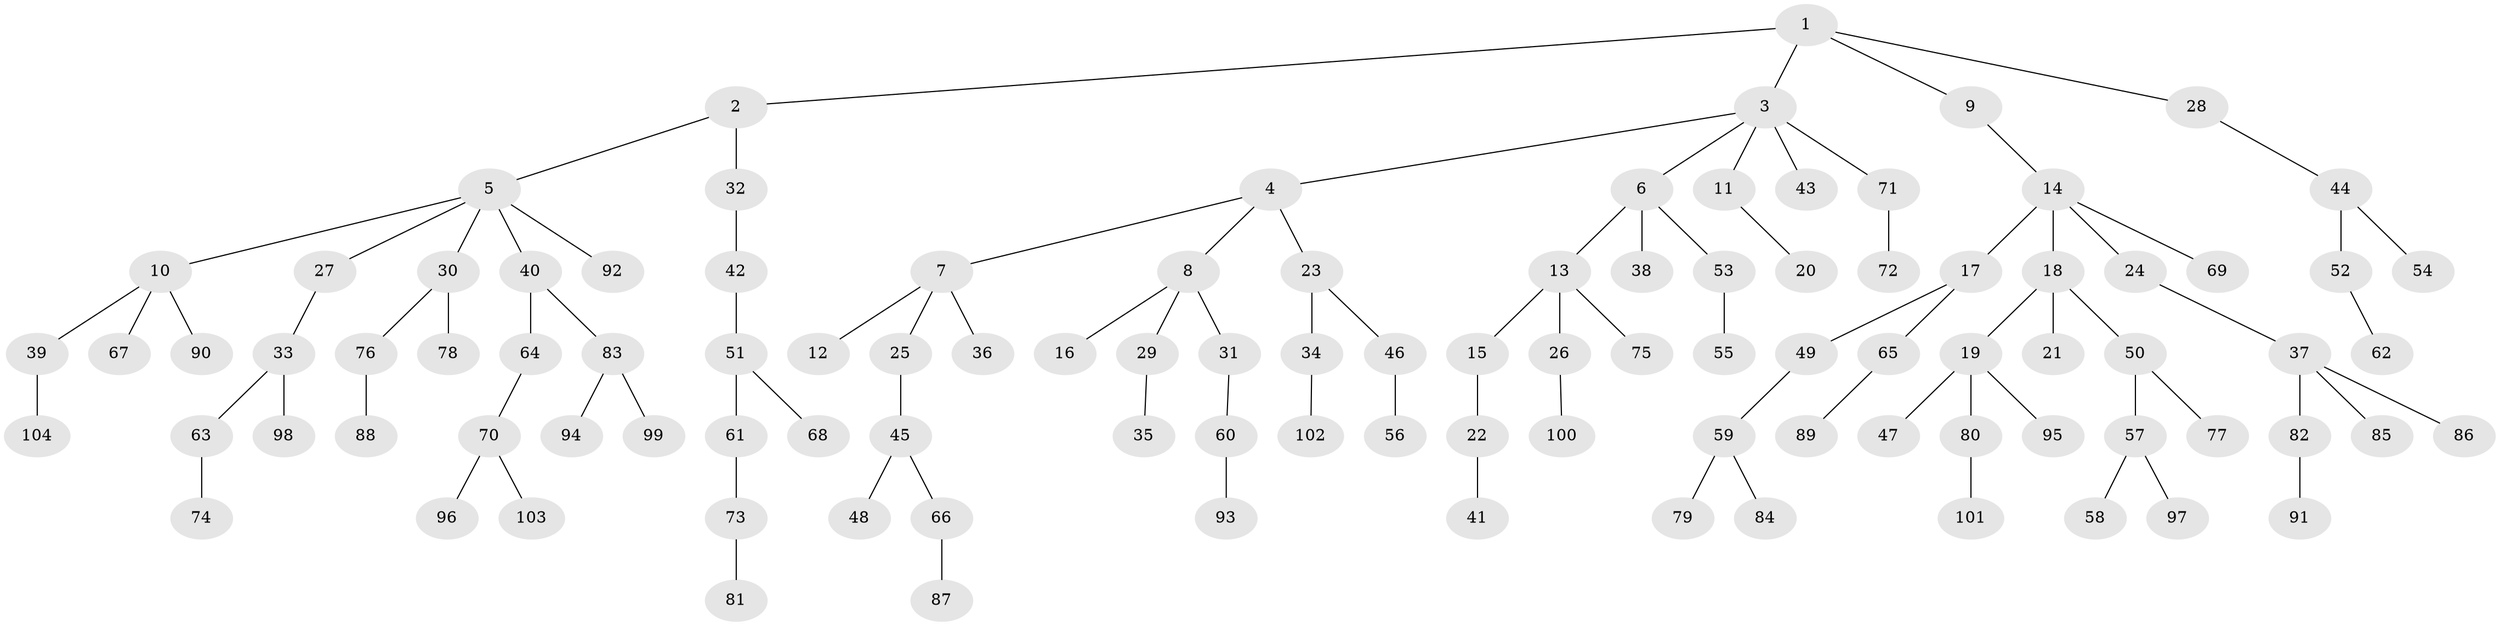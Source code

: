 // coarse degree distribution, {5: 0.05970149253731343, 8: 0.014925373134328358, 3: 0.1791044776119403, 2: 0.22388059701492538, 1: 0.5074626865671642, 4: 0.014925373134328358}
// Generated by graph-tools (version 1.1) at 2025/24/03/03/25 07:24:06]
// undirected, 104 vertices, 103 edges
graph export_dot {
graph [start="1"]
  node [color=gray90,style=filled];
  1;
  2;
  3;
  4;
  5;
  6;
  7;
  8;
  9;
  10;
  11;
  12;
  13;
  14;
  15;
  16;
  17;
  18;
  19;
  20;
  21;
  22;
  23;
  24;
  25;
  26;
  27;
  28;
  29;
  30;
  31;
  32;
  33;
  34;
  35;
  36;
  37;
  38;
  39;
  40;
  41;
  42;
  43;
  44;
  45;
  46;
  47;
  48;
  49;
  50;
  51;
  52;
  53;
  54;
  55;
  56;
  57;
  58;
  59;
  60;
  61;
  62;
  63;
  64;
  65;
  66;
  67;
  68;
  69;
  70;
  71;
  72;
  73;
  74;
  75;
  76;
  77;
  78;
  79;
  80;
  81;
  82;
  83;
  84;
  85;
  86;
  87;
  88;
  89;
  90;
  91;
  92;
  93;
  94;
  95;
  96;
  97;
  98;
  99;
  100;
  101;
  102;
  103;
  104;
  1 -- 2;
  1 -- 3;
  1 -- 9;
  1 -- 28;
  2 -- 5;
  2 -- 32;
  3 -- 4;
  3 -- 6;
  3 -- 11;
  3 -- 43;
  3 -- 71;
  4 -- 7;
  4 -- 8;
  4 -- 23;
  5 -- 10;
  5 -- 27;
  5 -- 30;
  5 -- 40;
  5 -- 92;
  6 -- 13;
  6 -- 38;
  6 -- 53;
  7 -- 12;
  7 -- 25;
  7 -- 36;
  8 -- 16;
  8 -- 29;
  8 -- 31;
  9 -- 14;
  10 -- 39;
  10 -- 67;
  10 -- 90;
  11 -- 20;
  13 -- 15;
  13 -- 26;
  13 -- 75;
  14 -- 17;
  14 -- 18;
  14 -- 24;
  14 -- 69;
  15 -- 22;
  17 -- 49;
  17 -- 65;
  18 -- 19;
  18 -- 21;
  18 -- 50;
  19 -- 47;
  19 -- 80;
  19 -- 95;
  22 -- 41;
  23 -- 34;
  23 -- 46;
  24 -- 37;
  25 -- 45;
  26 -- 100;
  27 -- 33;
  28 -- 44;
  29 -- 35;
  30 -- 76;
  30 -- 78;
  31 -- 60;
  32 -- 42;
  33 -- 63;
  33 -- 98;
  34 -- 102;
  37 -- 82;
  37 -- 85;
  37 -- 86;
  39 -- 104;
  40 -- 64;
  40 -- 83;
  42 -- 51;
  44 -- 52;
  44 -- 54;
  45 -- 48;
  45 -- 66;
  46 -- 56;
  49 -- 59;
  50 -- 57;
  50 -- 77;
  51 -- 61;
  51 -- 68;
  52 -- 62;
  53 -- 55;
  57 -- 58;
  57 -- 97;
  59 -- 79;
  59 -- 84;
  60 -- 93;
  61 -- 73;
  63 -- 74;
  64 -- 70;
  65 -- 89;
  66 -- 87;
  70 -- 96;
  70 -- 103;
  71 -- 72;
  73 -- 81;
  76 -- 88;
  80 -- 101;
  82 -- 91;
  83 -- 94;
  83 -- 99;
}

